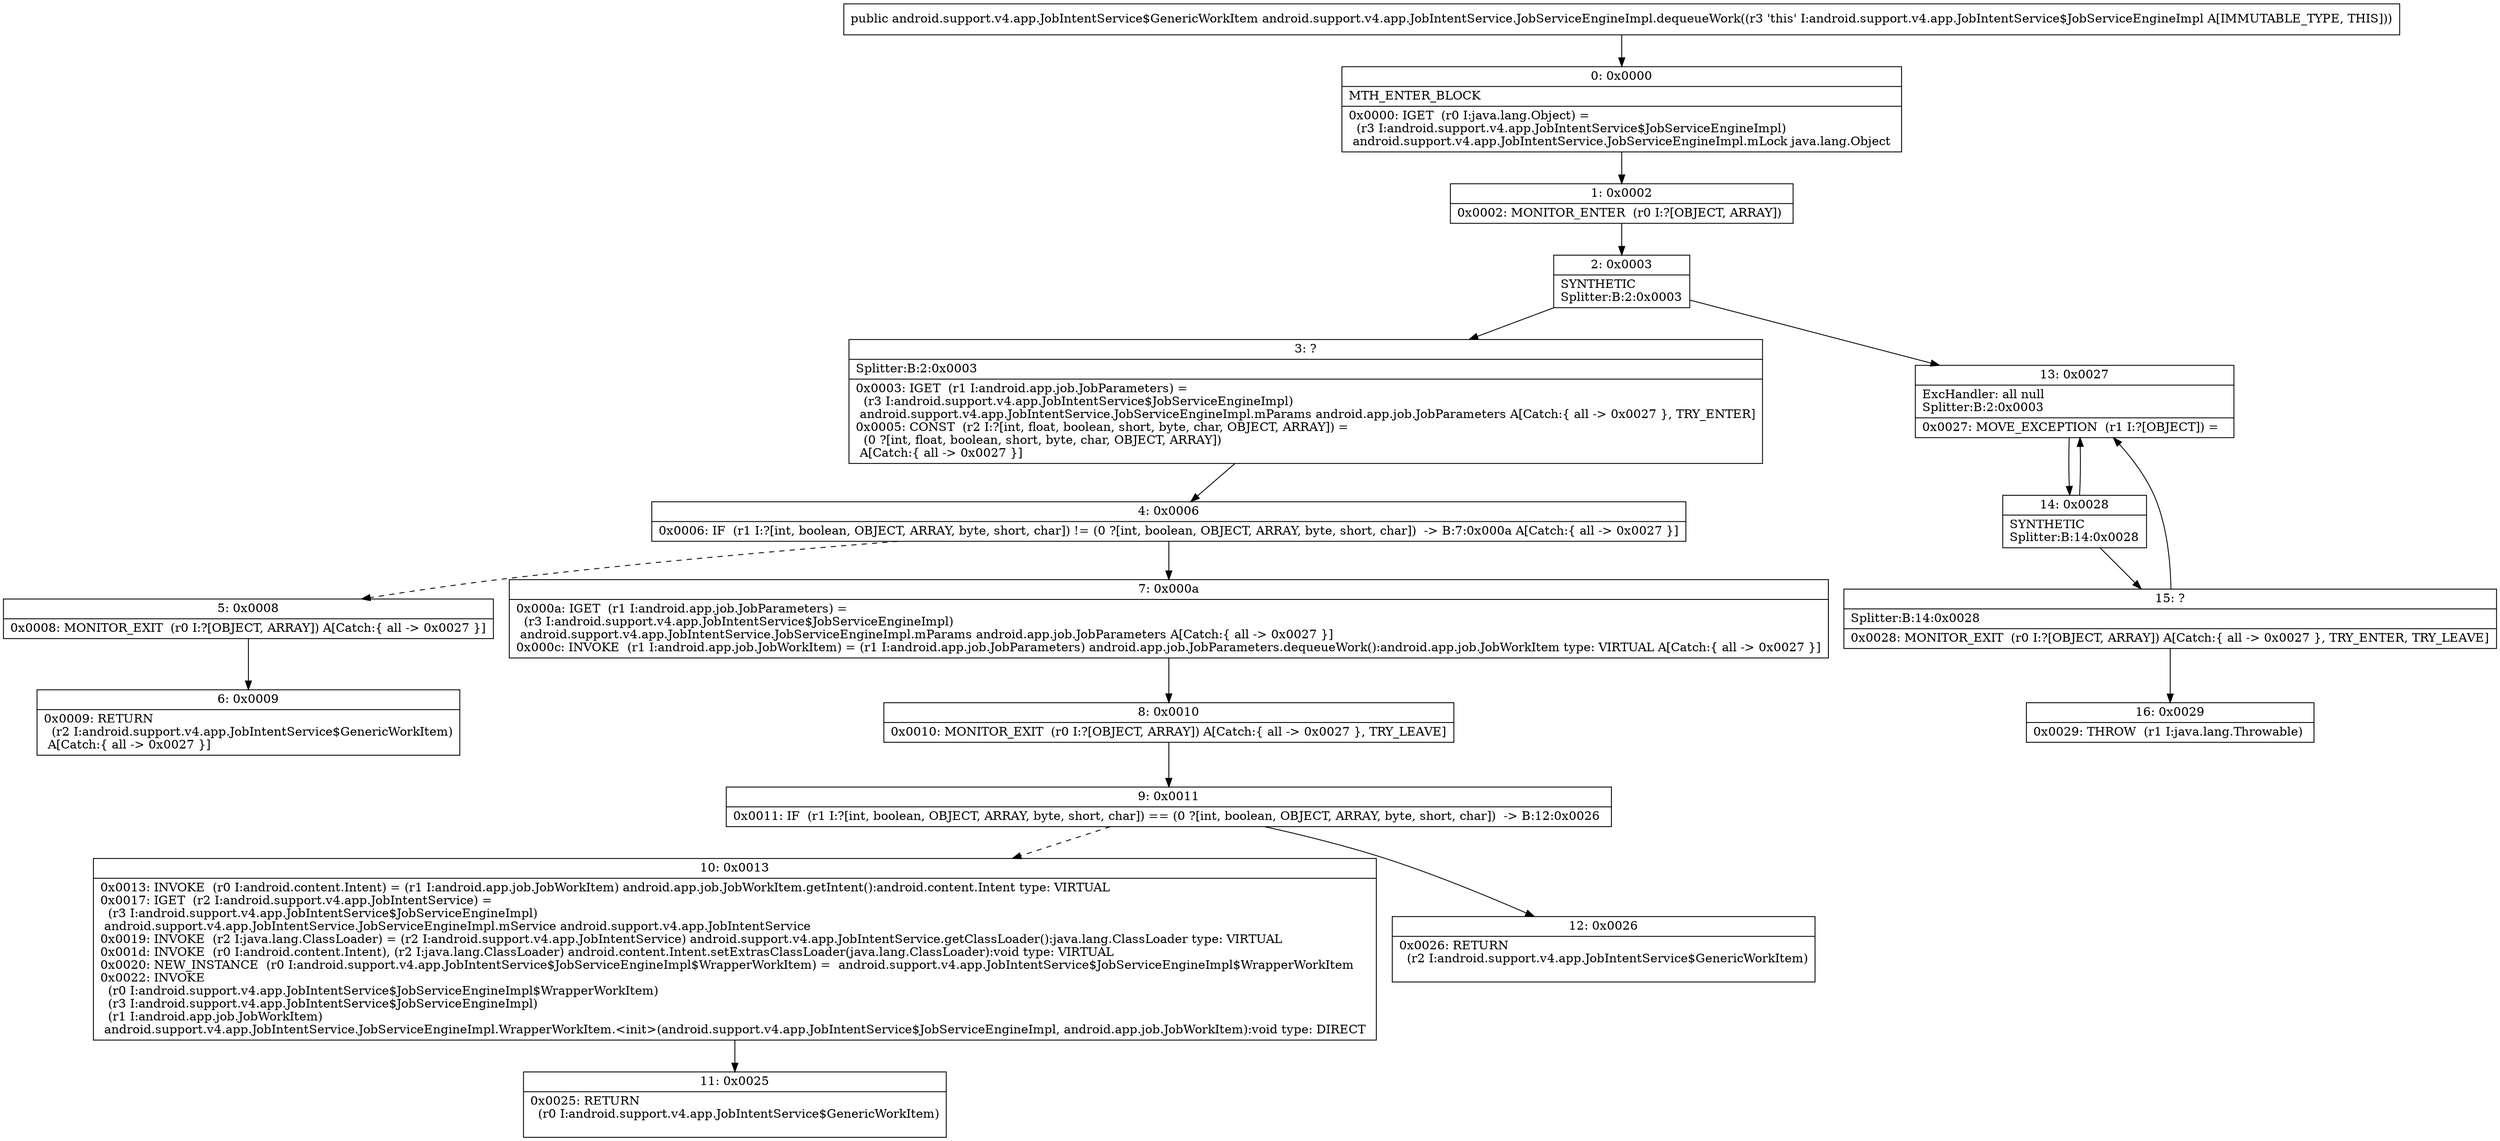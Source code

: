 digraph "CFG forandroid.support.v4.app.JobIntentService.JobServiceEngineImpl.dequeueWork()Landroid\/support\/v4\/app\/JobIntentService$GenericWorkItem;" {
Node_0 [shape=record,label="{0\:\ 0x0000|MTH_ENTER_BLOCK\l|0x0000: IGET  (r0 I:java.lang.Object) = \l  (r3 I:android.support.v4.app.JobIntentService$JobServiceEngineImpl)\l android.support.v4.app.JobIntentService.JobServiceEngineImpl.mLock java.lang.Object \l}"];
Node_1 [shape=record,label="{1\:\ 0x0002|0x0002: MONITOR_ENTER  (r0 I:?[OBJECT, ARRAY]) \l}"];
Node_2 [shape=record,label="{2\:\ 0x0003|SYNTHETIC\lSplitter:B:2:0x0003\l}"];
Node_3 [shape=record,label="{3\:\ ?|Splitter:B:2:0x0003\l|0x0003: IGET  (r1 I:android.app.job.JobParameters) = \l  (r3 I:android.support.v4.app.JobIntentService$JobServiceEngineImpl)\l android.support.v4.app.JobIntentService.JobServiceEngineImpl.mParams android.app.job.JobParameters A[Catch:\{ all \-\> 0x0027 \}, TRY_ENTER]\l0x0005: CONST  (r2 I:?[int, float, boolean, short, byte, char, OBJECT, ARRAY]) = \l  (0 ?[int, float, boolean, short, byte, char, OBJECT, ARRAY])\l A[Catch:\{ all \-\> 0x0027 \}]\l}"];
Node_4 [shape=record,label="{4\:\ 0x0006|0x0006: IF  (r1 I:?[int, boolean, OBJECT, ARRAY, byte, short, char]) != (0 ?[int, boolean, OBJECT, ARRAY, byte, short, char])  \-\> B:7:0x000a A[Catch:\{ all \-\> 0x0027 \}]\l}"];
Node_5 [shape=record,label="{5\:\ 0x0008|0x0008: MONITOR_EXIT  (r0 I:?[OBJECT, ARRAY]) A[Catch:\{ all \-\> 0x0027 \}]\l}"];
Node_6 [shape=record,label="{6\:\ 0x0009|0x0009: RETURN  \l  (r2 I:android.support.v4.app.JobIntentService$GenericWorkItem)\l A[Catch:\{ all \-\> 0x0027 \}]\l}"];
Node_7 [shape=record,label="{7\:\ 0x000a|0x000a: IGET  (r1 I:android.app.job.JobParameters) = \l  (r3 I:android.support.v4.app.JobIntentService$JobServiceEngineImpl)\l android.support.v4.app.JobIntentService.JobServiceEngineImpl.mParams android.app.job.JobParameters A[Catch:\{ all \-\> 0x0027 \}]\l0x000c: INVOKE  (r1 I:android.app.job.JobWorkItem) = (r1 I:android.app.job.JobParameters) android.app.job.JobParameters.dequeueWork():android.app.job.JobWorkItem type: VIRTUAL A[Catch:\{ all \-\> 0x0027 \}]\l}"];
Node_8 [shape=record,label="{8\:\ 0x0010|0x0010: MONITOR_EXIT  (r0 I:?[OBJECT, ARRAY]) A[Catch:\{ all \-\> 0x0027 \}, TRY_LEAVE]\l}"];
Node_9 [shape=record,label="{9\:\ 0x0011|0x0011: IF  (r1 I:?[int, boolean, OBJECT, ARRAY, byte, short, char]) == (0 ?[int, boolean, OBJECT, ARRAY, byte, short, char])  \-\> B:12:0x0026 \l}"];
Node_10 [shape=record,label="{10\:\ 0x0013|0x0013: INVOKE  (r0 I:android.content.Intent) = (r1 I:android.app.job.JobWorkItem) android.app.job.JobWorkItem.getIntent():android.content.Intent type: VIRTUAL \l0x0017: IGET  (r2 I:android.support.v4.app.JobIntentService) = \l  (r3 I:android.support.v4.app.JobIntentService$JobServiceEngineImpl)\l android.support.v4.app.JobIntentService.JobServiceEngineImpl.mService android.support.v4.app.JobIntentService \l0x0019: INVOKE  (r2 I:java.lang.ClassLoader) = (r2 I:android.support.v4.app.JobIntentService) android.support.v4.app.JobIntentService.getClassLoader():java.lang.ClassLoader type: VIRTUAL \l0x001d: INVOKE  (r0 I:android.content.Intent), (r2 I:java.lang.ClassLoader) android.content.Intent.setExtrasClassLoader(java.lang.ClassLoader):void type: VIRTUAL \l0x0020: NEW_INSTANCE  (r0 I:android.support.v4.app.JobIntentService$JobServiceEngineImpl$WrapperWorkItem) =  android.support.v4.app.JobIntentService$JobServiceEngineImpl$WrapperWorkItem \l0x0022: INVOKE  \l  (r0 I:android.support.v4.app.JobIntentService$JobServiceEngineImpl$WrapperWorkItem)\l  (r3 I:android.support.v4.app.JobIntentService$JobServiceEngineImpl)\l  (r1 I:android.app.job.JobWorkItem)\l android.support.v4.app.JobIntentService.JobServiceEngineImpl.WrapperWorkItem.\<init\>(android.support.v4.app.JobIntentService$JobServiceEngineImpl, android.app.job.JobWorkItem):void type: DIRECT \l}"];
Node_11 [shape=record,label="{11\:\ 0x0025|0x0025: RETURN  \l  (r0 I:android.support.v4.app.JobIntentService$GenericWorkItem)\l \l}"];
Node_12 [shape=record,label="{12\:\ 0x0026|0x0026: RETURN  \l  (r2 I:android.support.v4.app.JobIntentService$GenericWorkItem)\l \l}"];
Node_13 [shape=record,label="{13\:\ 0x0027|ExcHandler: all null\lSplitter:B:2:0x0003\l|0x0027: MOVE_EXCEPTION  (r1 I:?[OBJECT]) =  \l}"];
Node_14 [shape=record,label="{14\:\ 0x0028|SYNTHETIC\lSplitter:B:14:0x0028\l}"];
Node_15 [shape=record,label="{15\:\ ?|Splitter:B:14:0x0028\l|0x0028: MONITOR_EXIT  (r0 I:?[OBJECT, ARRAY]) A[Catch:\{ all \-\> 0x0027 \}, TRY_ENTER, TRY_LEAVE]\l}"];
Node_16 [shape=record,label="{16\:\ 0x0029|0x0029: THROW  (r1 I:java.lang.Throwable) \l}"];
MethodNode[shape=record,label="{public android.support.v4.app.JobIntentService$GenericWorkItem android.support.v4.app.JobIntentService.JobServiceEngineImpl.dequeueWork((r3 'this' I:android.support.v4.app.JobIntentService$JobServiceEngineImpl A[IMMUTABLE_TYPE, THIS])) }"];
MethodNode -> Node_0;
Node_0 -> Node_1;
Node_1 -> Node_2;
Node_2 -> Node_3;
Node_2 -> Node_13;
Node_3 -> Node_4;
Node_4 -> Node_5[style=dashed];
Node_4 -> Node_7;
Node_5 -> Node_6;
Node_7 -> Node_8;
Node_8 -> Node_9;
Node_9 -> Node_10[style=dashed];
Node_9 -> Node_12;
Node_10 -> Node_11;
Node_13 -> Node_14;
Node_14 -> Node_15;
Node_14 -> Node_13;
Node_15 -> Node_16;
Node_15 -> Node_13;
}

